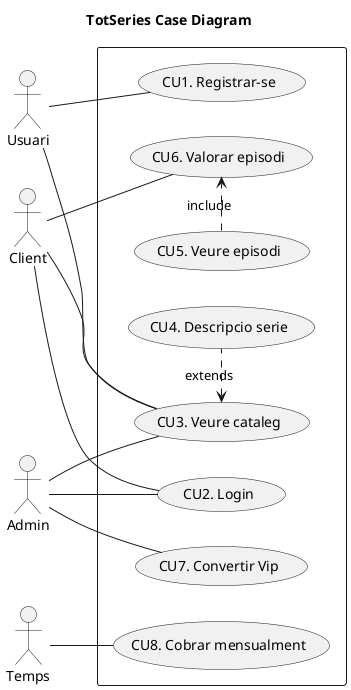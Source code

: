 @startuml

title TotSeries Case Diagram
left to right direction
skinparam packageStyle rect

actor Usuari
actor Client
actor Admin
actor Temps

rectangle {
    Usuari -- (CU1. Registrar-se)
    Usuari -- (CU3. Veure cataleg)
    Client -- (CU3. Veure cataleg)
    Client -- (CU2. Login)
    (CU4. Descripcio serie)
    (CU5. Veure episodi)
    Client -- (CU6. Valorar episodi)
    Admin -- (CU7. Convertir Vip)
    Admin -- (CU3. Veure cataleg)
    Admin -- (CU2. Login)
    Temps -- (CU8. Cobrar mensualment)
    
    (CU3. Veure cataleg) <. (CU4. Descripcio serie) : extends
    (CU5. Veure episodi) .> (CU6. Valorar episodi) : include
    
    Client -[hidden]- (CU1. Registrar-se)

}

@enduml
